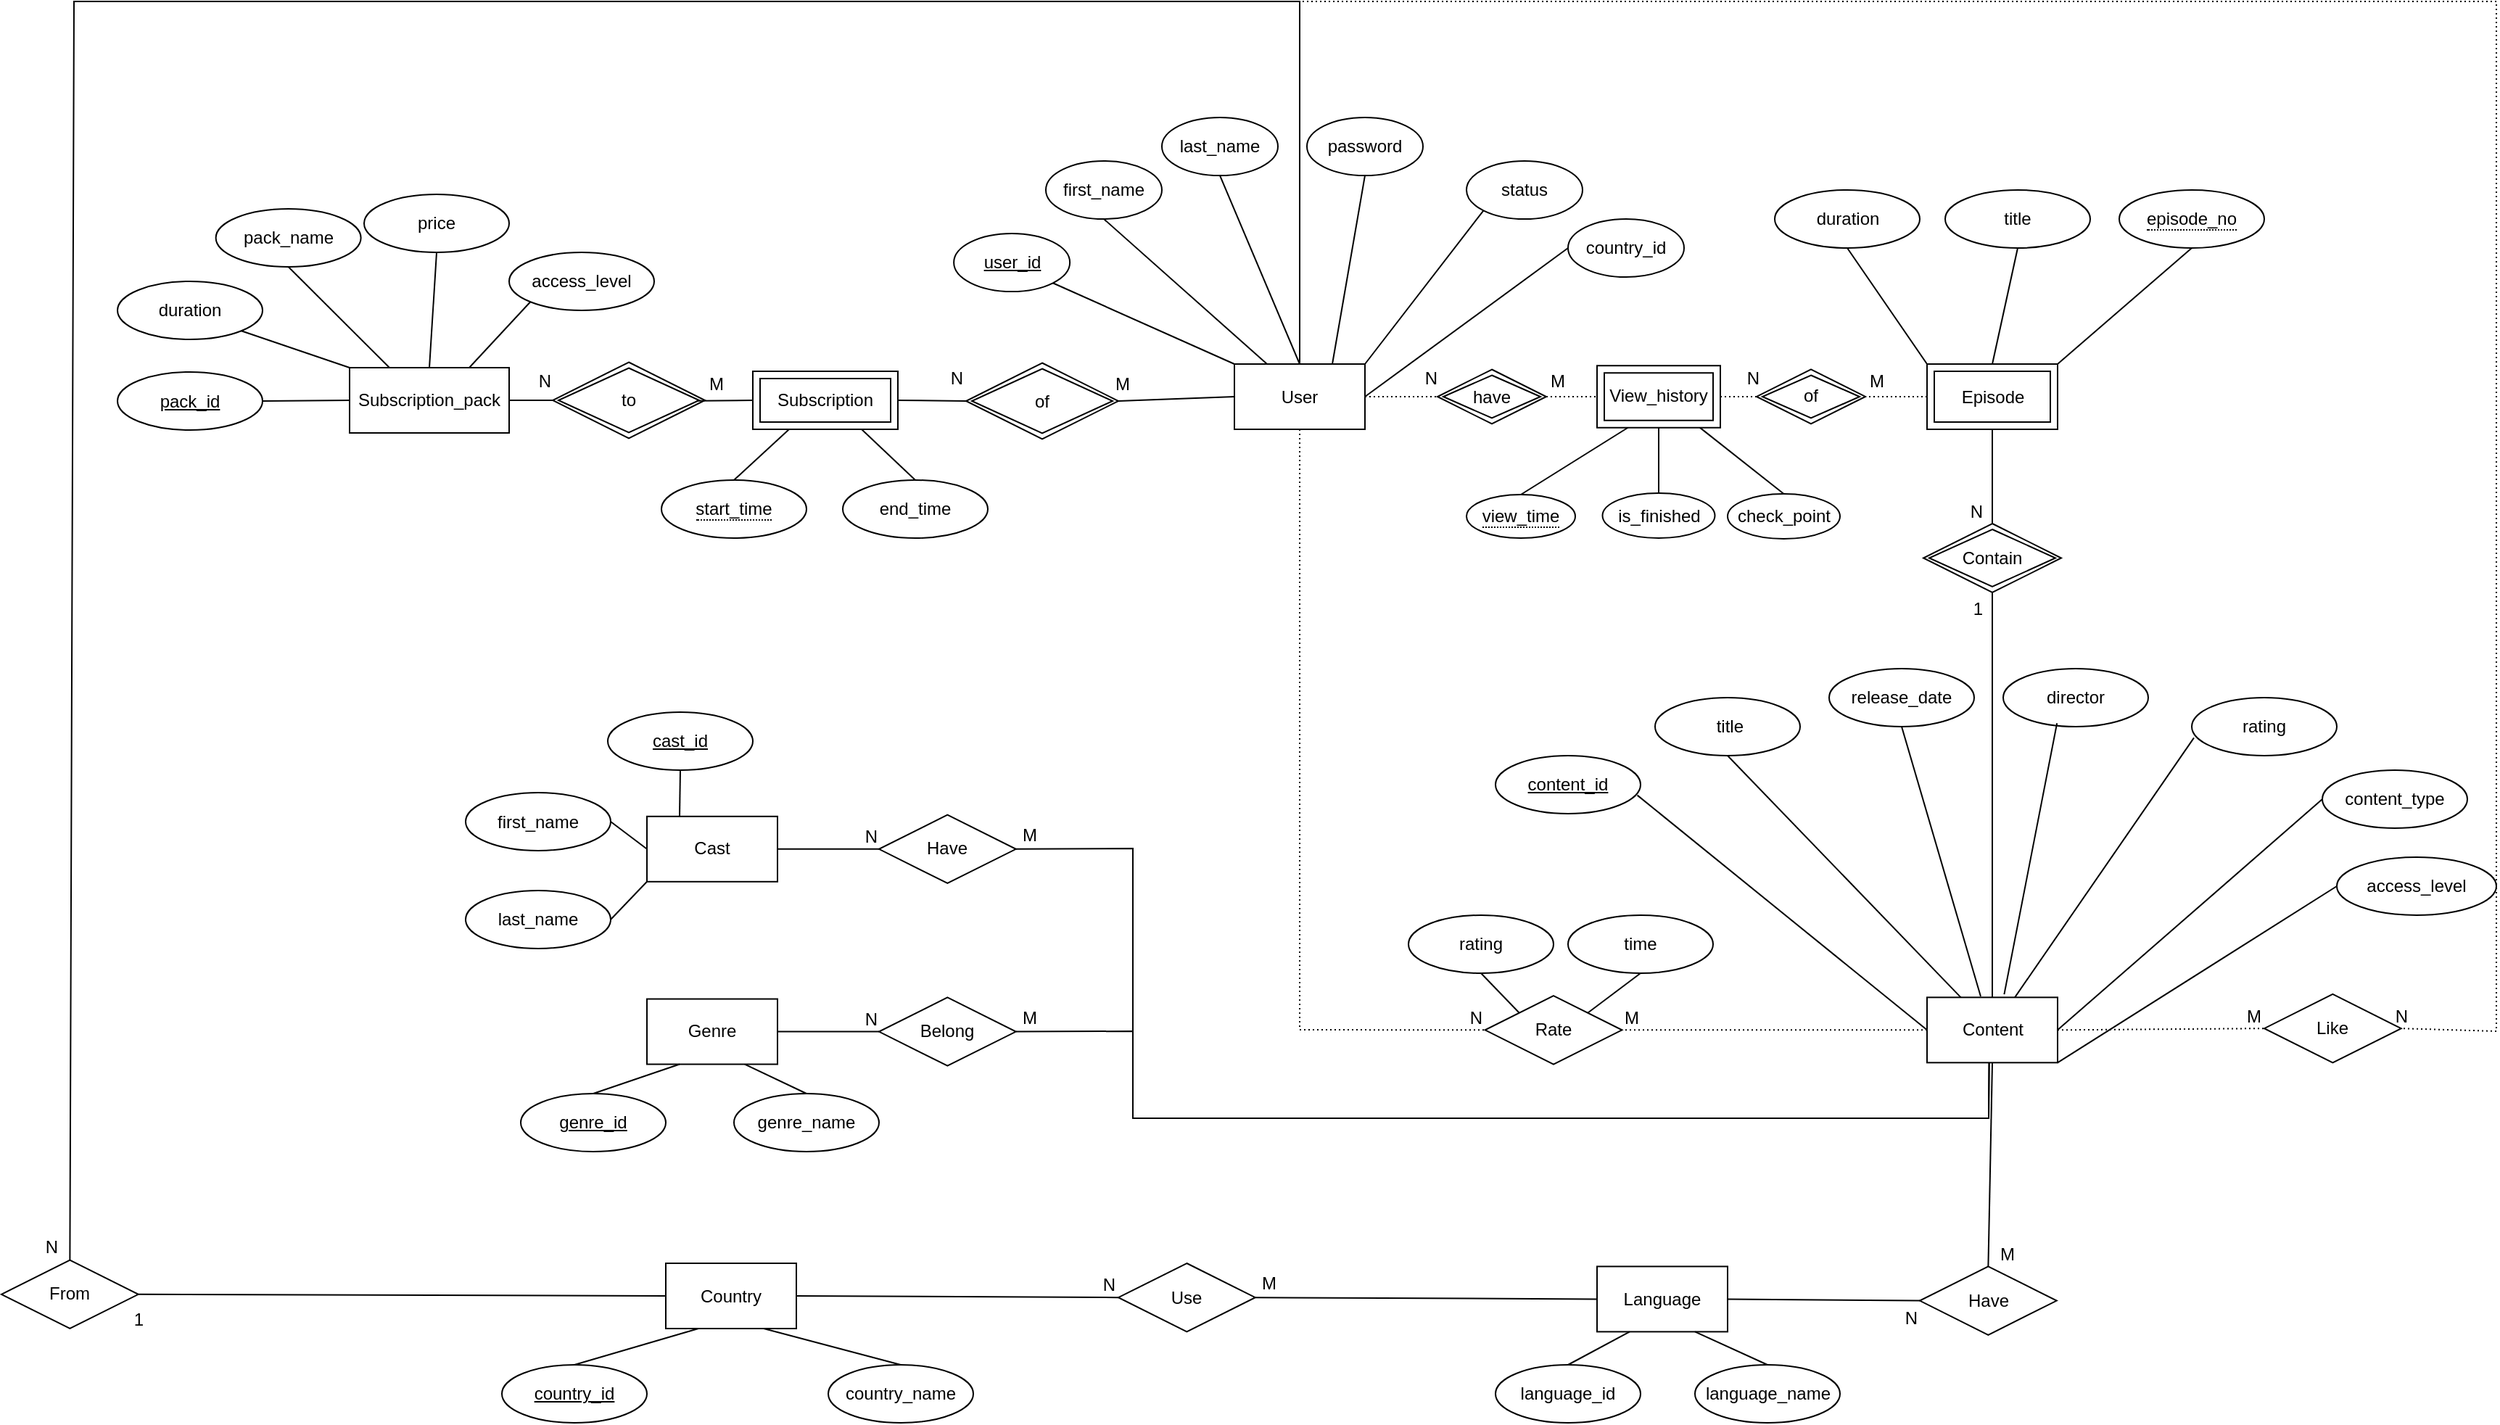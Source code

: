 <mxfile version="24.7.17">
  <diagram name="Page-1" id="EPz2f4kiad14xsqkMeL3">
    <mxGraphModel dx="2540" dy="1597" grid="1" gridSize="10" guides="1" tooltips="1" connect="1" arrows="1" fold="1" page="1" pageScale="1" pageWidth="850" pageHeight="1100" math="0" shadow="0">
      <root>
        <mxCell id="0" />
        <mxCell id="1" parent="0" />
        <mxCell id="K4huARrxbkbFi9bR-Ubz-5" value="user_id" style="ellipse;whiteSpace=wrap;html=1;align=center;fontStyle=4;" parent="1" vertex="1">
          <mxGeometry x="-273.43" y="-420" width="80" height="40" as="geometry" />
        </mxCell>
        <mxCell id="K4huARrxbkbFi9bR-Ubz-12" value="release_date" style="ellipse;whiteSpace=wrap;html=1;align=center;" parent="1" vertex="1">
          <mxGeometry x="330" y="-120.0" width="100" height="40" as="geometry" />
        </mxCell>
        <mxCell id="K4huARrxbkbFi9bR-Ubz-15" value="" style="endArrow=none;html=1;rounded=0;entryX=0.411;entryY=-0.015;entryDx=0;entryDy=0;entryPerimeter=0;exitX=0.5;exitY=1;exitDx=0;exitDy=0;" parent="1" source="K4huARrxbkbFi9bR-Ubz-12" target="Ij6L-njiwLuFNOTXGwSU-11" edge="1">
          <mxGeometry relative="1" as="geometry">
            <mxPoint x="500" y="25" as="sourcePoint" />
            <mxPoint x="655" y="45" as="targetPoint" />
          </mxGeometry>
        </mxCell>
        <mxCell id="Ij6L-njiwLuFNOTXGwSU-14" value="director" style="ellipse;whiteSpace=wrap;html=1;align=center;" parent="1" vertex="1">
          <mxGeometry x="450" y="-120.0" width="100" height="40" as="geometry" />
        </mxCell>
        <mxCell id="K4huARrxbkbFi9bR-Ubz-1" value="" style="endArrow=none;html=1;rounded=0;entryX=0.371;entryY=0.94;entryDx=0;entryDy=0;exitX=0.591;exitY=-0.047;exitDx=0;exitDy=0;entryPerimeter=0;exitPerimeter=0;" parent="1" source="Ij6L-njiwLuFNOTXGwSU-11" target="Ij6L-njiwLuFNOTXGwSU-14" edge="1">
          <mxGeometry width="50" height="50" relative="1" as="geometry">
            <mxPoint x="495" y="5" as="sourcePoint" />
            <mxPoint x="495" y="25" as="targetPoint" />
          </mxGeometry>
        </mxCell>
        <mxCell id="K4huARrxbkbFi9bR-Ubz-16" value="&amp;nbsp;title" style="ellipse;whiteSpace=wrap;html=1;align=center;" parent="1" vertex="1">
          <mxGeometry x="210" y="-100.0" width="100" height="40" as="geometry" />
        </mxCell>
        <mxCell id="K4huARrxbkbFi9bR-Ubz-17" value="" style="endArrow=none;html=1;rounded=0;exitX=0.5;exitY=1;exitDx=0;exitDy=0;" parent="1" source="K4huARrxbkbFi9bR-Ubz-16" target="Ij6L-njiwLuFNOTXGwSU-11" edge="1">
          <mxGeometry relative="1" as="geometry">
            <mxPoint x="510" y="-16.67" as="sourcePoint" />
            <mxPoint x="430" y="88.33" as="targetPoint" />
          </mxGeometry>
        </mxCell>
        <mxCell id="oxzfoEKu8Ia8MW3tp-tq-45" value="content_type" style="ellipse;whiteSpace=wrap;html=1;align=center;" parent="1" vertex="1">
          <mxGeometry x="670" y="-50" width="100" height="40" as="geometry" />
        </mxCell>
        <mxCell id="oxzfoEKu8Ia8MW3tp-tq-46" value="" style="endArrow=none;html=1;rounded=0;entryX=0;entryY=0.5;entryDx=0;entryDy=0;exitX=1;exitY=0.5;exitDx=0;exitDy=0;" parent="1" source="Ij6L-njiwLuFNOTXGwSU-11" target="oxzfoEKu8Ia8MW3tp-tq-45" edge="1">
          <mxGeometry width="50" height="50" relative="1" as="geometry">
            <mxPoint x="494" y="135" as="sourcePoint" />
            <mxPoint x="594" y="41.0" as="targetPoint" />
          </mxGeometry>
        </mxCell>
        <mxCell id="K4huARrxbkbFi9bR-Ubz-23" value="content_id" style="ellipse;whiteSpace=wrap;html=1;align=center;fontStyle=4;" parent="1" vertex="1">
          <mxGeometry x="100" y="-60" width="100" height="40" as="geometry" />
        </mxCell>
        <mxCell id="K4huARrxbkbFi9bR-Ubz-19" value="" style="endArrow=none;html=1;rounded=0;exitX=0.978;exitY=0.683;exitDx=0;exitDy=0;entryX=0;entryY=0.5;entryDx=0;entryDy=0;exitPerimeter=0;" parent="1" source="K4huARrxbkbFi9bR-Ubz-23" target="Ij6L-njiwLuFNOTXGwSU-11" edge="1">
          <mxGeometry relative="1" as="geometry">
            <mxPoint x="320" y="-16.67" as="sourcePoint" />
            <mxPoint x="430" y="63.33" as="targetPoint" />
          </mxGeometry>
        </mxCell>
        <mxCell id="Ij6L-njiwLuFNOTXGwSU-11" value="&lt;font style=&quot;font-size: 12px;&quot;&gt;Content&lt;/font&gt;" style="rounded=0;whiteSpace=wrap;html=1;" parent="1" vertex="1">
          <mxGeometry x="397.5" y="106.67" width="90" height="45" as="geometry" />
        </mxCell>
        <mxCell id="Ij6L-njiwLuFNOTXGwSU-12" value="rating" style="ellipse;whiteSpace=wrap;html=1;align=center;" parent="1" vertex="1">
          <mxGeometry x="580" y="-100" width="100" height="40" as="geometry" />
        </mxCell>
        <mxCell id="K4huARrxbkbFi9bR-Ubz-2" value="" style="endArrow=none;html=1;rounded=0;entryX=0.015;entryY=0.693;entryDx=0;entryDy=0;entryPerimeter=0;" parent="1" source="Ij6L-njiwLuFNOTXGwSU-11" target="Ij6L-njiwLuFNOTXGwSU-12" edge="1">
          <mxGeometry width="50" height="50" relative="1" as="geometry">
            <mxPoint x="555" y="78.33" as="sourcePoint" />
            <mxPoint x="605" y="28" as="targetPoint" />
          </mxGeometry>
        </mxCell>
        <mxCell id="lJO84BO5i5mqrD2RhvDS-2" value="duration" style="ellipse;whiteSpace=wrap;html=1;align=center;" parent="1" vertex="1">
          <mxGeometry x="292.5" y="-450" width="100" height="40" as="geometry" />
        </mxCell>
        <mxCell id="lJO84BO5i5mqrD2RhvDS-3" value="title" style="ellipse;whiteSpace=wrap;html=1;align=center;" parent="1" vertex="1">
          <mxGeometry x="410" y="-450" width="100" height="40" as="geometry" />
        </mxCell>
        <mxCell id="lJO84BO5i5mqrD2RhvDS-8" value="" style="endArrow=none;html=1;rounded=0;exitX=0.5;exitY=1;exitDx=0;exitDy=0;entryX=0;entryY=0;entryDx=0;entryDy=0;" parent="1" source="lJO84BO5i5mqrD2RhvDS-2" target="I2XkgZrvet7kEhhy3LFW-2" edge="1">
          <mxGeometry relative="1" as="geometry">
            <mxPoint x="510" y="-386" as="sourcePoint" />
            <mxPoint x="397.5" y="-330.5" as="targetPoint" />
          </mxGeometry>
        </mxCell>
        <mxCell id="lJO84BO5i5mqrD2RhvDS-10" value="" style="endArrow=none;html=1;rounded=0;exitX=0.5;exitY=1;exitDx=0;exitDy=0;entryX=0.5;entryY=0;entryDx=0;entryDy=0;" parent="1" source="lJO84BO5i5mqrD2RhvDS-3" target="I2XkgZrvet7kEhhy3LFW-2" edge="1">
          <mxGeometry relative="1" as="geometry">
            <mxPoint x="535" y="-396" as="sourcePoint" />
            <mxPoint x="443" y="-330" as="targetPoint" />
          </mxGeometry>
        </mxCell>
        <mxCell id="lJO84BO5i5mqrD2RhvDS-11" value="" style="endArrow=none;html=1;rounded=0;exitX=0.5;exitY=1;exitDx=0;exitDy=0;entryX=1;entryY=0;entryDx=0;entryDy=0;" parent="1" source="I2XkgZrvet7kEhhy3LFW-3" target="I2XkgZrvet7kEhhy3LFW-2" edge="1">
          <mxGeometry relative="1" as="geometry">
            <mxPoint x="530" y="-430" as="sourcePoint" />
            <mxPoint x="487.5" y="-330.5" as="targetPoint" />
          </mxGeometry>
        </mxCell>
        <mxCell id="WxysYOoFXTLVeBmILz7U-1" value="&lt;font style=&quot;font-size: 12px;&quot;&gt;User&lt;/font&gt;" style="rounded=0;whiteSpace=wrap;html=1;" parent="1" vertex="1">
          <mxGeometry x="-80" y="-330" width="90" height="45" as="geometry" />
        </mxCell>
        <mxCell id="Ij6L-njiwLuFNOTXGwSU-1" value="status" style="ellipse;whiteSpace=wrap;html=1;" parent="1" vertex="1">
          <mxGeometry x="80" y="-470" width="80" height="40" as="geometry" />
        </mxCell>
        <mxCell id="Ij6L-njiwLuFNOTXGwSU-2" value="password" style="ellipse;whiteSpace=wrap;html=1;" parent="1" vertex="1">
          <mxGeometry x="-30" y="-500" width="80" height="40" as="geometry" />
        </mxCell>
        <mxCell id="Ij6L-njiwLuFNOTXGwSU-15" value="" style="endArrow=none;html=1;rounded=0;entryX=0.5;entryY=1;entryDx=0;entryDy=0;exitX=0.75;exitY=0;exitDx=0;exitDy=0;" parent="1" source="WxysYOoFXTLVeBmILz7U-1" target="Ij6L-njiwLuFNOTXGwSU-2" edge="1">
          <mxGeometry relative="1" as="geometry">
            <mxPoint y="-357.48" as="sourcePoint" />
            <mxPoint x="160" y="-357.48" as="targetPoint" />
          </mxGeometry>
        </mxCell>
        <mxCell id="Ij6L-njiwLuFNOTXGwSU-17" value="" style="endArrow=none;html=1;rounded=0;entryX=1;entryY=0;entryDx=0;entryDy=0;exitX=0;exitY=1;exitDx=0;exitDy=0;" parent="1" source="Ij6L-njiwLuFNOTXGwSU-1" target="WxysYOoFXTLVeBmILz7U-1" edge="1">
          <mxGeometry relative="1" as="geometry">
            <mxPoint x="-30" y="-417.48" as="sourcePoint" />
            <mxPoint x="24" y="-394.48" as="targetPoint" />
          </mxGeometry>
        </mxCell>
        <mxCell id="K4huARrxbkbFi9bR-Ubz-11" value="" style="endArrow=none;html=1;rounded=0;exitX=1;exitY=1;exitDx=0;exitDy=0;entryX=0;entryY=0;entryDx=0;entryDy=0;" parent="1" source="K4huARrxbkbFi9bR-Ubz-5" target="WxysYOoFXTLVeBmILz7U-1" edge="1">
          <mxGeometry relative="1" as="geometry">
            <mxPoint x="-140" y="-267.48" as="sourcePoint" />
            <mxPoint x="-30" y="-326" as="targetPoint" />
          </mxGeometry>
        </mxCell>
        <mxCell id="oxzfoEKu8Ia8MW3tp-tq-40" value="first_name" style="ellipse;whiteSpace=wrap;html=1;align=center;" parent="1" vertex="1">
          <mxGeometry x="-210" y="-470" width="80" height="40" as="geometry" />
        </mxCell>
        <mxCell id="oxzfoEKu8Ia8MW3tp-tq-41" value="" style="endArrow=none;html=1;rounded=0;exitX=0.5;exitY=1;exitDx=0;exitDy=0;entryX=0.25;entryY=0;entryDx=0;entryDy=0;" parent="1" source="oxzfoEKu8Ia8MW3tp-tq-40" target="WxysYOoFXTLVeBmILz7U-1" edge="1">
          <mxGeometry relative="1" as="geometry">
            <mxPoint x="-100" y="-345" as="sourcePoint" />
            <mxPoint x="-20" y="-316" as="targetPoint" />
          </mxGeometry>
        </mxCell>
        <mxCell id="oxzfoEKu8Ia8MW3tp-tq-42" value="last_name" style="ellipse;whiteSpace=wrap;html=1;align=center;" parent="1" vertex="1">
          <mxGeometry x="-130" y="-500" width="80" height="40" as="geometry" />
        </mxCell>
        <mxCell id="oxzfoEKu8Ia8MW3tp-tq-43" value="" style="endArrow=none;html=1;rounded=0;exitX=0.5;exitY=1;exitDx=0;exitDy=0;entryX=0.5;entryY=0;entryDx=0;entryDy=0;" parent="1" source="oxzfoEKu8Ia8MW3tp-tq-42" target="WxysYOoFXTLVeBmILz7U-1" edge="1">
          <mxGeometry relative="1" as="geometry">
            <mxPoint x="-30" y="-435" as="sourcePoint" />
            <mxPoint x="-10" y="-355" as="targetPoint" />
          </mxGeometry>
        </mxCell>
        <mxCell id="lJO84BO5i5mqrD2RhvDS-15" value="" style="endArrow=none;html=1;rounded=0;exitX=0.5;exitY=1;exitDx=0;exitDy=0;entryX=0.5;entryY=0;entryDx=0;entryDy=0;" parent="1" source="I2XkgZrvet7kEhhy3LFW-2" target="I2XkgZrvet7kEhhy3LFW-1" edge="1">
          <mxGeometry relative="1" as="geometry">
            <mxPoint x="442.5" y="-285.5" as="sourcePoint" />
            <mxPoint x="442.5" y="-230" as="targetPoint" />
          </mxGeometry>
        </mxCell>
        <mxCell id="lJO84BO5i5mqrD2RhvDS-16" value="N" style="resizable=0;html=1;whiteSpace=wrap;align=right;verticalAlign=bottom;" parent="lJO84BO5i5mqrD2RhvDS-15" connectable="0" vertex="1">
          <mxGeometry x="1" relative="1" as="geometry">
            <mxPoint x="-5" as="offset" />
          </mxGeometry>
        </mxCell>
        <mxCell id="lJO84BO5i5mqrD2RhvDS-19" value="" style="endArrow=none;html=1;rounded=0;entryX=0.5;entryY=1;entryDx=0;entryDy=0;exitX=0.5;exitY=0;exitDx=0;exitDy=0;" parent="1" source="Ij6L-njiwLuFNOTXGwSU-11" target="I2XkgZrvet7kEhhy3LFW-1" edge="1">
          <mxGeometry relative="1" as="geometry">
            <mxPoint x="440" y="60" as="sourcePoint" />
            <mxPoint x="442.5" y="-180" as="targetPoint" />
          </mxGeometry>
        </mxCell>
        <mxCell id="lJO84BO5i5mqrD2RhvDS-20" value="1" style="resizable=0;html=1;whiteSpace=wrap;align=right;verticalAlign=bottom;" parent="lJO84BO5i5mqrD2RhvDS-19" connectable="0" vertex="1">
          <mxGeometry x="1" relative="1" as="geometry">
            <mxPoint x="-5" y="20" as="offset" />
          </mxGeometry>
        </mxCell>
        <mxCell id="lJO84BO5i5mqrD2RhvDS-23" value="" style="endArrow=none;html=1;rounded=0;dashed=1;dashPattern=1 2;exitX=1;exitY=0.5;exitDx=0;exitDy=0;entryX=0;entryY=0.5;entryDx=0;entryDy=0;" parent="1" source="WxysYOoFXTLVeBmILz7U-1" target="Hgc7uWCnB3P1ZwWF3dqU-3" edge="1">
          <mxGeometry relative="1" as="geometry">
            <mxPoint x="-120" y="-189.5" as="sourcePoint" />
            <mxPoint x="40" y="-190" as="targetPoint" />
          </mxGeometry>
        </mxCell>
        <mxCell id="oxzfoEKu8Ia8MW3tp-tq-19" value="is_finished" style="ellipse;whiteSpace=wrap;html=1;align=center;" parent="1" vertex="1">
          <mxGeometry x="173.75" y="-241" width="77.5" height="31" as="geometry" />
        </mxCell>
        <mxCell id="lJO84BO5i5mqrD2RhvDS-27" value="check_point" style="ellipse;whiteSpace=wrap;html=1;align=center;" parent="1" vertex="1">
          <mxGeometry x="260" y="-240.5" width="77.5" height="31" as="geometry" />
        </mxCell>
        <mxCell id="lJO84BO5i5mqrD2RhvDS-28" value="" style="endArrow=none;html=1;rounded=0;entryX=0.25;entryY=1;entryDx=0;entryDy=0;exitX=0.5;exitY=0;exitDx=0;exitDy=0;" parent="1" source="Hgc7uWCnB3P1ZwWF3dqU-2" target="Hgc7uWCnB3P1ZwWF3dqU-1" edge="1">
          <mxGeometry relative="1" as="geometry">
            <mxPoint x="160" y="-250" as="sourcePoint" />
            <mxPoint x="190" y="-250" as="targetPoint" />
          </mxGeometry>
        </mxCell>
        <mxCell id="lJO84BO5i5mqrD2RhvDS-29" value="" style="endArrow=none;html=1;rounded=0;entryX=0.5;entryY=1;entryDx=0;entryDy=0;exitX=0.5;exitY=0;exitDx=0;exitDy=0;" parent="1" source="oxzfoEKu8Ia8MW3tp-tq-19" target="Hgc7uWCnB3P1ZwWF3dqU-1" edge="1">
          <mxGeometry relative="1" as="geometry">
            <mxPoint x="178" y="-255" as="sourcePoint" />
            <mxPoint x="220" y="-283" as="targetPoint" />
          </mxGeometry>
        </mxCell>
        <mxCell id="lJO84BO5i5mqrD2RhvDS-30" value="" style="endArrow=none;html=1;rounded=0;exitX=0.5;exitY=0;exitDx=0;exitDy=0;entryX=0.834;entryY=0.999;entryDx=0;entryDy=0;entryPerimeter=0;" parent="1" source="lJO84BO5i5mqrD2RhvDS-27" target="Hgc7uWCnB3P1ZwWF3dqU-1" edge="1">
          <mxGeometry relative="1" as="geometry">
            <mxPoint x="229" y="-228" as="sourcePoint" />
            <mxPoint x="270" y="-250" as="targetPoint" />
          </mxGeometry>
        </mxCell>
        <mxCell id="K4huARrxbkbFi9bR-Ubz-25" value="&lt;font style=&quot;font-size: 12px;&quot;&gt;Cast&lt;/font&gt;" style="rounded=0;whiteSpace=wrap;html=1;" parent="1" vertex="1">
          <mxGeometry x="-485" y="-18.1" width="90" height="45" as="geometry" />
        </mxCell>
        <mxCell id="oxzfoEKu8Ia8MW3tp-tq-56" value="first_name" style="ellipse;whiteSpace=wrap;html=1;align=center;" parent="1" vertex="1">
          <mxGeometry x="-610" y="-34.5" width="100" height="40" as="geometry" />
        </mxCell>
        <mxCell id="oxzfoEKu8Ia8MW3tp-tq-74" value="last_name" style="ellipse;whiteSpace=wrap;html=1;align=center;" parent="1" vertex="1">
          <mxGeometry x="-610" y="33" width="100" height="40" as="geometry" />
        </mxCell>
        <mxCell id="K4huARrxbkbFi9bR-Ubz-22" value="&lt;font style=&quot;font-size: 12px;&quot;&gt;Genre&lt;/font&gt;" style="rounded=0;whiteSpace=wrap;html=1;" parent="1" vertex="1">
          <mxGeometry x="-485" y="107.77" width="90" height="45" as="geometry" />
        </mxCell>
        <mxCell id="oxzfoEKu8Ia8MW3tp-tq-54" value="genre_name" style="ellipse;whiteSpace=wrap;html=1;align=center;" parent="1" vertex="1">
          <mxGeometry x="-425" y="173" width="100" height="40" as="geometry" />
        </mxCell>
        <mxCell id="K4huARrxbkbFi9bR-Ubz-24" value="&lt;font style=&quot;font-size: 12px;&quot;&gt;Subscription_pack&lt;/font&gt;" style="rounded=0;whiteSpace=wrap;html=1;movable=1;resizable=1;rotatable=1;deletable=1;editable=1;locked=0;connectable=1;" parent="1" vertex="1">
          <mxGeometry x="-690" y="-327.5" width="110" height="45" as="geometry" />
        </mxCell>
        <mxCell id="oxzfoEKu8Ia8MW3tp-tq-1" value="pack_id" style="ellipse;whiteSpace=wrap;html=1;align=center;fontStyle=4;movable=1;resizable=1;rotatable=1;deletable=1;editable=1;locked=0;connectable=1;" parent="1" vertex="1">
          <mxGeometry x="-850" y="-324.5" width="100" height="40" as="geometry" />
        </mxCell>
        <mxCell id="oxzfoEKu8Ia8MW3tp-tq-3" value="pack_name" style="ellipse;whiteSpace=wrap;html=1;align=center;movable=1;resizable=1;rotatable=1;deletable=1;editable=1;locked=0;connectable=1;" parent="1" vertex="1">
          <mxGeometry x="-782.19" y="-437.0" width="100" height="40" as="geometry" />
        </mxCell>
        <mxCell id="oxzfoEKu8Ia8MW3tp-tq-6" value="duration" style="ellipse;whiteSpace=wrap;html=1;align=center;movable=1;resizable=1;rotatable=1;deletable=1;editable=1;locked=0;connectable=1;" parent="1" vertex="1">
          <mxGeometry x="-850" y="-387" width="100" height="40" as="geometry" />
        </mxCell>
        <mxCell id="oxzfoEKu8Ia8MW3tp-tq-7" value="price" style="ellipse;whiteSpace=wrap;html=1;align=center;movable=1;resizable=1;rotatable=1;deletable=1;editable=1;locked=0;connectable=1;" parent="1" vertex="1">
          <mxGeometry x="-680" y="-447" width="100" height="40" as="geometry" />
        </mxCell>
        <mxCell id="lJO84BO5i5mqrD2RhvDS-33" value="" style="endArrow=none;html=1;rounded=0;exitX=1;exitY=0.5;exitDx=0;exitDy=0;entryX=0;entryY=0.5;entryDx=0;entryDy=0;" parent="1" source="oxzfoEKu8Ia8MW3tp-tq-1" target="K4huARrxbkbFi9bR-Ubz-24" edge="1">
          <mxGeometry relative="1" as="geometry">
            <mxPoint x="-402" y="-413" as="sourcePoint" />
            <mxPoint x="-290" y="-317" as="targetPoint" />
          </mxGeometry>
        </mxCell>
        <mxCell id="lJO84BO5i5mqrD2RhvDS-34" value="" style="endArrow=none;html=1;rounded=0;exitX=1;exitY=1;exitDx=0;exitDy=0;entryX=0;entryY=0;entryDx=0;entryDy=0;" parent="1" source="oxzfoEKu8Ia8MW3tp-tq-6" target="K4huARrxbkbFi9bR-Ubz-24" edge="1">
          <mxGeometry relative="1" as="geometry">
            <mxPoint x="-740" y="-257" as="sourcePoint" />
            <mxPoint x="-680" y="-272" as="targetPoint" />
          </mxGeometry>
        </mxCell>
        <mxCell id="lJO84BO5i5mqrD2RhvDS-35" value="" style="endArrow=none;html=1;rounded=0;exitX=0.5;exitY=1;exitDx=0;exitDy=0;entryX=0.25;entryY=0;entryDx=0;entryDy=0;" parent="1" source="oxzfoEKu8Ia8MW3tp-tq-3" target="K4huARrxbkbFi9bR-Ubz-24" edge="1">
          <mxGeometry relative="1" as="geometry">
            <mxPoint x="-735" y="-313" as="sourcePoint" />
            <mxPoint x="-680" y="-295" as="targetPoint" />
          </mxGeometry>
        </mxCell>
        <mxCell id="lJO84BO5i5mqrD2RhvDS-37" value="" style="endArrow=none;html=1;rounded=0;entryX=0.5;entryY=0;entryDx=0;entryDy=0;exitX=0.5;exitY=1;exitDx=0;exitDy=0;" parent="1" source="oxzfoEKu8Ia8MW3tp-tq-7" target="K4huARrxbkbFi9bR-Ubz-24" edge="1">
          <mxGeometry relative="1" as="geometry">
            <mxPoint x="-620" y="-397" as="sourcePoint" />
            <mxPoint x="-659" y="-317" as="targetPoint" />
          </mxGeometry>
        </mxCell>
        <mxCell id="lJO84BO5i5mqrD2RhvDS-61" value="Belong" style="shape=rhombus;perimeter=rhombusPerimeter;whiteSpace=wrap;html=1;align=center;" parent="1" vertex="1">
          <mxGeometry x="-325" y="106.67" width="94.38" height="47.2" as="geometry" />
        </mxCell>
        <mxCell id="lJO84BO5i5mqrD2RhvDS-62" value="" style="endArrow=none;html=1;rounded=0;entryX=0;entryY=0.5;entryDx=0;entryDy=0;exitX=1;exitY=0.5;exitDx=0;exitDy=0;" parent="1" source="K4huARrxbkbFi9bR-Ubz-22" target="lJO84BO5i5mqrD2RhvDS-61" edge="1">
          <mxGeometry relative="1" as="geometry">
            <mxPoint x="-225" y="83" as="sourcePoint" />
            <mxPoint x="-65" y="83" as="targetPoint" />
          </mxGeometry>
        </mxCell>
        <mxCell id="lJO84BO5i5mqrD2RhvDS-63" value="N" style="resizable=0;html=1;whiteSpace=wrap;align=right;verticalAlign=bottom;" parent="lJO84BO5i5mqrD2RhvDS-62" connectable="0" vertex="1">
          <mxGeometry x="1" relative="1" as="geometry" />
        </mxCell>
        <mxCell id="lJO84BO5i5mqrD2RhvDS-64" value="" style="endArrow=none;html=1;rounded=0;entryX=1;entryY=0.5;entryDx=0;entryDy=0;exitX=0.476;exitY=1.005;exitDx=0;exitDy=0;exitPerimeter=0;" parent="1" source="Ij6L-njiwLuFNOTXGwSU-11" target="lJO84BO5i5mqrD2RhvDS-61" edge="1">
          <mxGeometry relative="1" as="geometry">
            <mxPoint x="-10" y="140.5" as="sourcePoint" />
            <mxPoint x="180" y="139.5" as="targetPoint" />
            <Array as="points">
              <mxPoint x="440" y="190" />
              <mxPoint x="-150" y="190" />
              <mxPoint x="-150" y="130" />
            </Array>
          </mxGeometry>
        </mxCell>
        <mxCell id="lJO84BO5i5mqrD2RhvDS-65" value="M" style="resizable=0;html=1;whiteSpace=wrap;align=right;verticalAlign=bottom;" parent="lJO84BO5i5mqrD2RhvDS-64" connectable="0" vertex="1">
          <mxGeometry x="1" relative="1" as="geometry">
            <mxPoint x="16" y="-1" as="offset" />
          </mxGeometry>
        </mxCell>
        <mxCell id="lJO84BO5i5mqrD2RhvDS-67" value="Have" style="shape=rhombus;perimeter=rhombusPerimeter;whiteSpace=wrap;html=1;align=center;" parent="1" vertex="1">
          <mxGeometry x="-325" y="-19.2" width="94.38" height="47.2" as="geometry" />
        </mxCell>
        <mxCell id="lJO84BO5i5mqrD2RhvDS-68" value="" style="endArrow=none;html=1;rounded=0;entryX=0;entryY=0.5;entryDx=0;entryDy=0;exitX=1;exitY=0.5;exitDx=0;exitDy=0;" parent="1" source="K4huARrxbkbFi9bR-Ubz-25" target="lJO84BO5i5mqrD2RhvDS-67" edge="1">
          <mxGeometry relative="1" as="geometry">
            <mxPoint x="-395" y="4" as="sourcePoint" />
            <mxPoint x="-325" y="2.58" as="targetPoint" />
          </mxGeometry>
        </mxCell>
        <mxCell id="lJO84BO5i5mqrD2RhvDS-69" value="N" style="resizable=0;html=1;whiteSpace=wrap;align=right;verticalAlign=bottom;" parent="lJO84BO5i5mqrD2RhvDS-68" connectable="0" vertex="1">
          <mxGeometry x="1" relative="1" as="geometry" />
        </mxCell>
        <mxCell id="OyNArduY57oCEAI1dUmm-2" value="N" style="resizable=0;html=1;whiteSpace=wrap;align=right;verticalAlign=bottom;" connectable="0" vertex="1" parent="lJO84BO5i5mqrD2RhvDS-68">
          <mxGeometry x="1" relative="1" as="geometry">
            <mxPoint x="-225" y="-314" as="offset" />
          </mxGeometry>
        </mxCell>
        <mxCell id="lJO84BO5i5mqrD2RhvDS-70" value="" style="endArrow=none;html=1;rounded=0;entryX=1;entryY=0.5;entryDx=0;entryDy=0;exitX=0.475;exitY=1.001;exitDx=0;exitDy=0;exitPerimeter=0;" parent="1" source="Ij6L-njiwLuFNOTXGwSU-11" target="lJO84BO5i5mqrD2RhvDS-67" edge="1">
          <mxGeometry relative="1" as="geometry">
            <mxPoint x="430" y="160" as="sourcePoint" />
            <mxPoint x="10" y="-40" as="targetPoint" />
            <Array as="points">
              <mxPoint x="440" y="190" />
              <mxPoint x="-150" y="190" />
              <mxPoint x="-150" y="129" />
              <mxPoint x="-150" y="4" />
            </Array>
          </mxGeometry>
        </mxCell>
        <mxCell id="lJO84BO5i5mqrD2RhvDS-71" value="M" style="resizable=0;html=1;whiteSpace=wrap;align=right;verticalAlign=bottom;" parent="lJO84BO5i5mqrD2RhvDS-70" connectable="0" vertex="1">
          <mxGeometry x="1" relative="1" as="geometry">
            <mxPoint x="16" y="-1" as="offset" />
          </mxGeometry>
        </mxCell>
        <mxCell id="lJO84BO5i5mqrD2RhvDS-73" value="" style="endArrow=none;html=1;rounded=0;entryX=0.25;entryY=1;entryDx=0;entryDy=0;exitX=0.5;exitY=0;exitDx=0;exitDy=0;" parent="1" source="vL0u5y7I16UhMDQ-Poc--3" target="K4huARrxbkbFi9bR-Ubz-22" edge="1">
          <mxGeometry relative="1" as="geometry">
            <mxPoint x="-515" y="173" as="sourcePoint" />
            <mxPoint x="-245" y="110" as="targetPoint" />
          </mxGeometry>
        </mxCell>
        <mxCell id="lJO84BO5i5mqrD2RhvDS-74" value="" style="endArrow=none;html=1;rounded=0;entryX=0.75;entryY=1;entryDx=0;entryDy=0;exitX=0.5;exitY=0;exitDx=0;exitDy=0;" parent="1" source="oxzfoEKu8Ia8MW3tp-tq-54" target="K4huARrxbkbFi9bR-Ubz-22" edge="1">
          <mxGeometry relative="1" as="geometry">
            <mxPoint x="-505" y="183" as="sourcePoint" />
            <mxPoint x="-452" y="163" as="targetPoint" />
          </mxGeometry>
        </mxCell>
        <mxCell id="lJO84BO5i5mqrD2RhvDS-75" value="" style="endArrow=none;html=1;rounded=0;entryX=0;entryY=1;entryDx=0;entryDy=0;exitX=1;exitY=0.5;exitDx=0;exitDy=0;" parent="1" source="oxzfoEKu8Ia8MW3tp-tq-74" target="K4huARrxbkbFi9bR-Ubz-25" edge="1">
          <mxGeometry relative="1" as="geometry">
            <mxPoint x="-498" y="80" as="sourcePoint" />
            <mxPoint x="-445" y="60" as="targetPoint" />
          </mxGeometry>
        </mxCell>
        <mxCell id="lJO84BO5i5mqrD2RhvDS-76" value="" style="endArrow=none;html=1;rounded=0;entryX=0;entryY=0.5;entryDx=0;entryDy=0;exitX=1;exitY=0.5;exitDx=0;exitDy=0;" parent="1" source="oxzfoEKu8Ia8MW3tp-tq-56" target="K4huARrxbkbFi9bR-Ubz-25" edge="1">
          <mxGeometry relative="1" as="geometry">
            <mxPoint x="-500" y="63" as="sourcePoint" />
            <mxPoint x="-475" y="37" as="targetPoint" />
          </mxGeometry>
        </mxCell>
        <mxCell id="lJO84BO5i5mqrD2RhvDS-80" value="" style="endArrow=none;html=1;rounded=0;entryX=0.25;entryY=0;entryDx=0;entryDy=0;exitX=0.5;exitY=1;exitDx=0;exitDy=0;exitPerimeter=0;" parent="1" source="vL0u5y7I16UhMDQ-Poc--1" target="K4huARrxbkbFi9bR-Ubz-25" edge="1">
          <mxGeometry relative="1" as="geometry">
            <mxPoint x="-463" y="-50" as="sourcePoint" />
            <mxPoint x="-465" y="24" as="targetPoint" />
          </mxGeometry>
        </mxCell>
        <mxCell id="lJO84BO5i5mqrD2RhvDS-92" value="Rate" style="shape=rhombus;perimeter=rhombusPerimeter;whiteSpace=wrap;html=1;align=center;" parent="1" vertex="1">
          <mxGeometry x="92.81" y="105.57" width="94.38" height="47.2" as="geometry" />
        </mxCell>
        <mxCell id="lJO84BO5i5mqrD2RhvDS-93" value="" style="endArrow=none;html=1;rounded=0;dashed=1;dashPattern=1 2;exitX=0.5;exitY=1;exitDx=0;exitDy=0;entryX=0;entryY=0.5;entryDx=0;entryDy=0;" parent="1" source="WxysYOoFXTLVeBmILz7U-1" target="lJO84BO5i5mqrD2RhvDS-92" edge="1">
          <mxGeometry relative="1" as="geometry">
            <mxPoint x="90" y="-80" as="sourcePoint" />
            <mxPoint x="90" y="120" as="targetPoint" />
            <Array as="points">
              <mxPoint x="-35" y="129" />
            </Array>
          </mxGeometry>
        </mxCell>
        <mxCell id="lJO84BO5i5mqrD2RhvDS-94" value="N" style="resizable=0;html=1;whiteSpace=wrap;align=right;verticalAlign=bottom;" parent="lJO84BO5i5mqrD2RhvDS-93" connectable="0" vertex="1">
          <mxGeometry x="1" relative="1" as="geometry" />
        </mxCell>
        <mxCell id="lJO84BO5i5mqrD2RhvDS-95" value="" style="endArrow=none;html=1;rounded=0;dashed=1;dashPattern=1 2;entryX=1;entryY=0.5;entryDx=0;entryDy=0;exitX=0;exitY=0.5;exitDx=0;exitDy=0;" parent="1" source="Ij6L-njiwLuFNOTXGwSU-11" target="lJO84BO5i5mqrD2RhvDS-92" edge="1">
          <mxGeometry relative="1" as="geometry">
            <mxPoint x="240" as="sourcePoint" />
            <mxPoint x="400" as="targetPoint" />
          </mxGeometry>
        </mxCell>
        <mxCell id="lJO84BO5i5mqrD2RhvDS-96" value="M" style="resizable=0;html=1;whiteSpace=wrap;align=right;verticalAlign=bottom;" parent="lJO84BO5i5mqrD2RhvDS-95" connectable="0" vertex="1">
          <mxGeometry x="1" relative="1" as="geometry">
            <mxPoint x="13" as="offset" />
          </mxGeometry>
        </mxCell>
        <mxCell id="lJO84BO5i5mqrD2RhvDS-97" value="rating" style="ellipse;whiteSpace=wrap;html=1;align=center;" parent="1" vertex="1">
          <mxGeometry x="40" y="50.0" width="100" height="40" as="geometry" />
        </mxCell>
        <mxCell id="lJO84BO5i5mqrD2RhvDS-98" value="time" style="ellipse;whiteSpace=wrap;html=1;align=center;" parent="1" vertex="1">
          <mxGeometry x="150" y="50.0" width="100" height="40" as="geometry" />
        </mxCell>
        <mxCell id="lJO84BO5i5mqrD2RhvDS-99" value="" style="endArrow=none;html=1;rounded=0;exitX=0.5;exitY=1;exitDx=0;exitDy=0;entryX=0;entryY=0;entryDx=0;entryDy=0;" parent="1" source="lJO84BO5i5mqrD2RhvDS-97" target="lJO84BO5i5mqrD2RhvDS-92" edge="1">
          <mxGeometry relative="1" as="geometry">
            <mxPoint x="208" y="-23" as="sourcePoint" />
            <mxPoint x="408" y="139" as="targetPoint" />
          </mxGeometry>
        </mxCell>
        <mxCell id="lJO84BO5i5mqrD2RhvDS-100" value="" style="endArrow=none;html=1;rounded=0;exitX=0.5;exitY=1;exitDx=0;exitDy=0;entryX=1;entryY=0;entryDx=0;entryDy=0;" parent="1" source="lJO84BO5i5mqrD2RhvDS-98" target="lJO84BO5i5mqrD2RhvDS-92" edge="1">
          <mxGeometry relative="1" as="geometry">
            <mxPoint x="100" y="100" as="sourcePoint" />
            <mxPoint x="126" y="127" as="targetPoint" />
          </mxGeometry>
        </mxCell>
        <mxCell id="gXPcahTwOjjXj4_LGMH8-1" value="country_id" style="ellipse;whiteSpace=wrap;html=1;align=center;" parent="1" vertex="1">
          <mxGeometry x="150" y="-430" width="80" height="40" as="geometry" />
        </mxCell>
        <mxCell id="gXPcahTwOjjXj4_LGMH8-2" value="" style="endArrow=none;html=1;rounded=0;entryX=1;entryY=0.5;entryDx=0;entryDy=0;exitX=0;exitY=0.5;exitDx=0;exitDy=0;" parent="1" source="gXPcahTwOjjXj4_LGMH8-1" target="WxysYOoFXTLVeBmILz7U-1" edge="1">
          <mxGeometry relative="1" as="geometry">
            <mxPoint x="150" y="-400" as="sourcePoint" />
            <mxPoint x="20" y="-320" as="targetPoint" />
          </mxGeometry>
        </mxCell>
        <mxCell id="gXPcahTwOjjXj4_LGMH8-3" value="&lt;font style=&quot;font-size: 12px;&quot;&gt;Country&lt;/font&gt;" style="rounded=0;whiteSpace=wrap;html=1;" parent="1" vertex="1">
          <mxGeometry x="-472" y="290" width="90" height="45" as="geometry" />
        </mxCell>
        <mxCell id="gXPcahTwOjjXj4_LGMH8-4" value="&lt;font style=&quot;font-size: 12px;&quot;&gt;Language&lt;/font&gt;" style="rounded=0;whiteSpace=wrap;html=1;" parent="1" vertex="1">
          <mxGeometry x="170" y="292.2" width="90" height="45" as="geometry" />
        </mxCell>
        <mxCell id="gXPcahTwOjjXj4_LGMH8-7" value="country_name" style="ellipse;whiteSpace=wrap;html=1;align=center;" parent="1" vertex="1">
          <mxGeometry x="-360" y="360" width="100" height="40" as="geometry" />
        </mxCell>
        <mxCell id="gXPcahTwOjjXj4_LGMH8-8" value="language_id" style="ellipse;whiteSpace=wrap;html=1;align=center;" parent="1" vertex="1">
          <mxGeometry x="100" y="360" width="100" height="40" as="geometry" />
        </mxCell>
        <mxCell id="gXPcahTwOjjXj4_LGMH8-9" value="language_name" style="ellipse;whiteSpace=wrap;html=1;align=center;" parent="1" vertex="1">
          <mxGeometry x="237.5" y="360" width="100" height="40" as="geometry" />
        </mxCell>
        <mxCell id="gXPcahTwOjjXj4_LGMH8-10" value="" style="endArrow=none;html=1;rounded=0;entryX=0.25;entryY=1;entryDx=0;entryDy=0;exitX=0.5;exitY=0;exitDx=0;exitDy=0;" parent="1" source="vL0u5y7I16UhMDQ-Poc--4" target="gXPcahTwOjjXj4_LGMH8-3" edge="1">
          <mxGeometry relative="1" as="geometry">
            <mxPoint x="-522" y="360" as="sourcePoint" />
            <mxPoint x="-504" y="315" as="targetPoint" />
          </mxGeometry>
        </mxCell>
        <mxCell id="gXPcahTwOjjXj4_LGMH8-11" value="" style="endArrow=none;html=1;rounded=0;entryX=0.75;entryY=1;entryDx=0;entryDy=0;exitX=0.5;exitY=0;exitDx=0;exitDy=0;" parent="1" source="gXPcahTwOjjXj4_LGMH8-7" target="gXPcahTwOjjXj4_LGMH8-3" edge="1">
          <mxGeometry relative="1" as="geometry">
            <mxPoint x="-497" y="370" as="sourcePoint" />
            <mxPoint x="-439" y="345" as="targetPoint" />
          </mxGeometry>
        </mxCell>
        <mxCell id="gXPcahTwOjjXj4_LGMH8-12" value="Use" style="shape=rhombus;perimeter=rhombusPerimeter;whiteSpace=wrap;html=1;align=center;" parent="1" vertex="1">
          <mxGeometry x="-160" y="290.0" width="94.38" height="47.2" as="geometry" />
        </mxCell>
        <mxCell id="gXPcahTwOjjXj4_LGMH8-13" value="" style="endArrow=none;html=1;rounded=0;entryX=0.25;entryY=1;entryDx=0;entryDy=0;exitX=0.5;exitY=0;exitDx=0;exitDy=0;" parent="1" source="gXPcahTwOjjXj4_LGMH8-8" target="gXPcahTwOjjXj4_LGMH8-4" edge="1">
          <mxGeometry relative="1" as="geometry">
            <mxPoint x="-497" y="370" as="sourcePoint" />
            <mxPoint x="-439" y="345" as="targetPoint" />
          </mxGeometry>
        </mxCell>
        <mxCell id="gXPcahTwOjjXj4_LGMH8-14" value="" style="endArrow=none;html=1;rounded=0;entryX=0.75;entryY=1;entryDx=0;entryDy=0;exitX=0.5;exitY=0;exitDx=0;exitDy=0;" parent="1" source="gXPcahTwOjjXj4_LGMH8-9" target="gXPcahTwOjjXj4_LGMH8-4" edge="1">
          <mxGeometry relative="1" as="geometry">
            <mxPoint x="-332" y="370" as="sourcePoint" />
            <mxPoint x="-394" y="345" as="targetPoint" />
          </mxGeometry>
        </mxCell>
        <mxCell id="gXPcahTwOjjXj4_LGMH8-15" value="" style="endArrow=none;html=1;rounded=0;entryX=0;entryY=0.5;entryDx=0;entryDy=0;exitX=1;exitY=0.5;exitDx=0;exitDy=0;" parent="1" source="gXPcahTwOjjXj4_LGMH8-3" target="gXPcahTwOjjXj4_LGMH8-12" edge="1">
          <mxGeometry relative="1" as="geometry">
            <mxPoint x="-385" y="140" as="sourcePoint" />
            <mxPoint x="-315" y="140" as="targetPoint" />
          </mxGeometry>
        </mxCell>
        <mxCell id="gXPcahTwOjjXj4_LGMH8-16" value="N" style="resizable=0;html=1;whiteSpace=wrap;align=right;verticalAlign=bottom;" parent="gXPcahTwOjjXj4_LGMH8-15" connectable="0" vertex="1">
          <mxGeometry x="1" relative="1" as="geometry" />
        </mxCell>
        <mxCell id="gXPcahTwOjjXj4_LGMH8-17" value="" style="endArrow=none;html=1;rounded=0;entryX=1;entryY=0.5;entryDx=0;entryDy=0;exitX=0;exitY=0.5;exitDx=0;exitDy=0;" parent="1" source="gXPcahTwOjjXj4_LGMH8-4" target="gXPcahTwOjjXj4_LGMH8-12" edge="1">
          <mxGeometry relative="1" as="geometry">
            <mxPoint x="-80" y="358.89" as="sourcePoint" />
            <mxPoint x="142" y="359.89" as="targetPoint" />
          </mxGeometry>
        </mxCell>
        <mxCell id="gXPcahTwOjjXj4_LGMH8-18" value="M" style="resizable=0;html=1;whiteSpace=wrap;align=right;verticalAlign=bottom;" parent="gXPcahTwOjjXj4_LGMH8-17" connectable="0" vertex="1">
          <mxGeometry x="1" relative="1" as="geometry">
            <mxPoint x="16" y="-1" as="offset" />
          </mxGeometry>
        </mxCell>
        <mxCell id="gXPcahTwOjjXj4_LGMH8-20" value="Have" style="shape=rhombus;perimeter=rhombusPerimeter;whiteSpace=wrap;html=1;align=center;" parent="1" vertex="1">
          <mxGeometry x="392.5" y="292.2" width="94.38" height="47.2" as="geometry" />
        </mxCell>
        <mxCell id="gXPcahTwOjjXj4_LGMH8-21" value="" style="endArrow=none;html=1;rounded=0;entryX=0;entryY=0.5;entryDx=0;entryDy=0;exitX=1;exitY=0.5;exitDx=0;exitDy=0;" parent="1" source="gXPcahTwOjjXj4_LGMH8-4" target="gXPcahTwOjjXj4_LGMH8-20" edge="1">
          <mxGeometry relative="1" as="geometry">
            <mxPoint x="180" y="325" as="sourcePoint" />
            <mxPoint x="-56" y="324" as="targetPoint" />
          </mxGeometry>
        </mxCell>
        <mxCell id="gXPcahTwOjjXj4_LGMH8-22" value="N" style="resizable=0;html=1;whiteSpace=wrap;align=right;verticalAlign=bottom;" parent="gXPcahTwOjjXj4_LGMH8-21" connectable="0" vertex="1">
          <mxGeometry x="1" relative="1" as="geometry">
            <mxPoint y="21" as="offset" />
          </mxGeometry>
        </mxCell>
        <mxCell id="gXPcahTwOjjXj4_LGMH8-23" value="" style="endArrow=none;html=1;rounded=0;entryX=0.5;entryY=0;entryDx=0;entryDy=0;exitX=0.5;exitY=1;exitDx=0;exitDy=0;" parent="1" source="Ij6L-njiwLuFNOTXGwSU-11" target="gXPcahTwOjjXj4_LGMH8-20" edge="1">
          <mxGeometry relative="1" as="geometry">
            <mxPoint x="270" y="325" as="sourcePoint" />
            <mxPoint x="403" y="326" as="targetPoint" />
          </mxGeometry>
        </mxCell>
        <mxCell id="gXPcahTwOjjXj4_LGMH8-24" value="M" style="resizable=0;html=1;whiteSpace=wrap;align=right;verticalAlign=bottom;" parent="gXPcahTwOjjXj4_LGMH8-23" connectable="0" vertex="1">
          <mxGeometry x="1" relative="1" as="geometry">
            <mxPoint x="20" as="offset" />
          </mxGeometry>
        </mxCell>
        <mxCell id="gXPcahTwOjjXj4_LGMH8-25" value="From" style="shape=rhombus;perimeter=rhombusPerimeter;whiteSpace=wrap;html=1;align=center;" parent="1" vertex="1">
          <mxGeometry x="-930" y="287.8" width="94.38" height="47.2" as="geometry" />
        </mxCell>
        <mxCell id="gXPcahTwOjjXj4_LGMH8-26" value="" style="endArrow=none;html=1;rounded=0;entryX=1;entryY=0.5;entryDx=0;entryDy=0;exitX=0;exitY=0.5;exitDx=0;exitDy=0;" parent="1" source="gXPcahTwOjjXj4_LGMH8-3" target="gXPcahTwOjjXj4_LGMH8-25" edge="1">
          <mxGeometry relative="1" as="geometry">
            <mxPoint x="-372" y="323" as="sourcePoint" />
            <mxPoint x="-150" y="324" as="targetPoint" />
          </mxGeometry>
        </mxCell>
        <mxCell id="gXPcahTwOjjXj4_LGMH8-27" value="1" style="resizable=0;html=1;whiteSpace=wrap;align=right;verticalAlign=bottom;" parent="gXPcahTwOjjXj4_LGMH8-26" connectable="0" vertex="1">
          <mxGeometry x="1" relative="1" as="geometry">
            <mxPoint x="5" y="26" as="offset" />
          </mxGeometry>
        </mxCell>
        <mxCell id="gXPcahTwOjjXj4_LGMH8-31" value="" style="endArrow=none;html=1;rounded=0;entryX=0.5;entryY=0;entryDx=0;entryDy=0;exitX=0.5;exitY=0;exitDx=0;exitDy=0;" parent="1" source="WxysYOoFXTLVeBmILz7U-1" target="gXPcahTwOjjXj4_LGMH8-25" edge="1">
          <mxGeometry relative="1" as="geometry">
            <mxPoint x="-810" y="-40.56" as="sourcePoint" />
            <mxPoint x="-588" y="-39.56" as="targetPoint" />
            <Array as="points">
              <mxPoint x="-35" y="-580" />
              <mxPoint x="-880" y="-580" />
            </Array>
          </mxGeometry>
        </mxCell>
        <mxCell id="gXPcahTwOjjXj4_LGMH8-32" value="N" style="resizable=0;html=1;whiteSpace=wrap;align=right;verticalAlign=bottom;" parent="gXPcahTwOjjXj4_LGMH8-31" connectable="0" vertex="1">
          <mxGeometry x="1" relative="1" as="geometry">
            <mxPoint x="-7" as="offset" />
          </mxGeometry>
        </mxCell>
        <mxCell id="vL0u5y7I16UhMDQ-Poc--1" value="cast_id" style="ellipse;whiteSpace=wrap;html=1;align=center;fontStyle=4;" parent="1" vertex="1">
          <mxGeometry x="-512" y="-90" width="100" height="40" as="geometry" />
        </mxCell>
        <mxCell id="vL0u5y7I16UhMDQ-Poc--3" value="genre_id" style="ellipse;whiteSpace=wrap;html=1;align=center;fontStyle=4;" parent="1" vertex="1">
          <mxGeometry x="-572" y="173" width="100" height="40" as="geometry" />
        </mxCell>
        <mxCell id="vL0u5y7I16UhMDQ-Poc--4" value="country_id" style="ellipse;whiteSpace=wrap;html=1;align=center;fontStyle=4;" parent="1" vertex="1">
          <mxGeometry x="-585" y="360" width="100" height="40" as="geometry" />
        </mxCell>
        <mxCell id="vL0u5y7I16UhMDQ-Poc--15" value="Like" style="shape=rhombus;perimeter=rhombusPerimeter;whiteSpace=wrap;html=1;align=center;" parent="1" vertex="1">
          <mxGeometry x="630" y="104.47" width="94.38" height="47.2" as="geometry" />
        </mxCell>
        <mxCell id="vL0u5y7I16UhMDQ-Poc--18" value="" style="endArrow=none;html=1;rounded=0;dashed=1;dashPattern=1 2;exitX=0.5;exitY=0;exitDx=0;exitDy=0;entryX=1;entryY=0.5;entryDx=0;entryDy=0;" parent="1" source="WxysYOoFXTLVeBmILz7U-1" target="vL0u5y7I16UhMDQ-Poc--15" edge="1">
          <mxGeometry relative="1" as="geometry">
            <mxPoint x="300" y="-90" as="sourcePoint" />
            <mxPoint x="460" y="-90" as="targetPoint" />
            <Array as="points">
              <mxPoint x="-35" y="-580" />
              <mxPoint x="790" y="-580" />
              <mxPoint x="790" y="130" />
            </Array>
          </mxGeometry>
        </mxCell>
        <mxCell id="vL0u5y7I16UhMDQ-Poc--19" value="N" style="resizable=0;html=1;whiteSpace=wrap;align=right;verticalAlign=bottom;" parent="vL0u5y7I16UhMDQ-Poc--18" connectable="0" vertex="1">
          <mxGeometry x="1" relative="1" as="geometry">
            <mxPoint x="6" as="offset" />
          </mxGeometry>
        </mxCell>
        <mxCell id="vL0u5y7I16UhMDQ-Poc--20" value="" style="endArrow=none;html=1;rounded=0;dashed=1;dashPattern=1 2;entryX=0;entryY=0.5;entryDx=0;entryDy=0;exitX=1;exitY=0.5;exitDx=0;exitDy=0;" parent="1" source="Ij6L-njiwLuFNOTXGwSU-11" target="vL0u5y7I16UhMDQ-Poc--15" edge="1">
          <mxGeometry relative="1" as="geometry">
            <mxPoint x="300" y="-60" as="sourcePoint" />
            <mxPoint x="460" y="-60" as="targetPoint" />
          </mxGeometry>
        </mxCell>
        <mxCell id="vL0u5y7I16UhMDQ-Poc--21" value="M" style="resizable=0;html=1;whiteSpace=wrap;align=right;verticalAlign=bottom;" parent="vL0u5y7I16UhMDQ-Poc--20" connectable="0" vertex="1">
          <mxGeometry x="1" relative="1" as="geometry" />
        </mxCell>
        <mxCell id="cJREaTV0xqDS3FmhTy_m-1" value="access_level" style="ellipse;whiteSpace=wrap;html=1;align=center;movable=1;resizable=1;rotatable=1;deletable=1;editable=1;locked=0;connectable=1;" parent="1" vertex="1">
          <mxGeometry x="-580" y="-407" width="100" height="40" as="geometry" />
        </mxCell>
        <mxCell id="cJREaTV0xqDS3FmhTy_m-2" value="" style="endArrow=none;html=1;rounded=0;entryX=0.75;entryY=0;entryDx=0;entryDy=0;exitX=0;exitY=1;exitDx=0;exitDy=0;" parent="1" source="cJREaTV0xqDS3FmhTy_m-1" target="K4huARrxbkbFi9bR-Ubz-24" edge="1">
          <mxGeometry relative="1" as="geometry">
            <mxPoint x="-552" y="-367" as="sourcePoint" />
            <mxPoint x="-625" y="-317" as="targetPoint" />
          </mxGeometry>
        </mxCell>
        <mxCell id="O4ZVU873eBCySC4CLmvR-1" value="access_level" style="ellipse;whiteSpace=wrap;html=1;align=center;movable=1;resizable=1;rotatable=1;deletable=1;editable=1;locked=0;connectable=1;" parent="1" vertex="1">
          <mxGeometry x="680" y="10" width="110" height="40" as="geometry" />
        </mxCell>
        <mxCell id="O4ZVU873eBCySC4CLmvR-2" value="" style="endArrow=none;html=1;rounded=0;entryX=0;entryY=0.5;entryDx=0;entryDy=0;exitX=1;exitY=1;exitDx=0;exitDy=0;" parent="1" source="Ij6L-njiwLuFNOTXGwSU-11" target="O4ZVU873eBCySC4CLmvR-1" edge="1">
          <mxGeometry width="50" height="50" relative="1" as="geometry">
            <mxPoint x="498" y="139" as="sourcePoint" />
            <mxPoint x="680" y="-20" as="targetPoint" />
          </mxGeometry>
        </mxCell>
        <mxCell id="6PVGdNQvDEF1byieiEt3-1" value="Subscription" style="shape=ext;margin=3;double=1;whiteSpace=wrap;html=1;align=center;" parent="1" vertex="1">
          <mxGeometry x="-412" y="-325" width="100" height="40" as="geometry" />
        </mxCell>
        <mxCell id="6PVGdNQvDEF1byieiEt3-2" value="&lt;span style=&quot;border-bottom: 1px dotted&quot;&gt;start_time&lt;/span&gt;" style="ellipse;whiteSpace=wrap;html=1;align=center;" parent="1" vertex="1">
          <mxGeometry x="-475" y="-250" width="100" height="40" as="geometry" />
        </mxCell>
        <mxCell id="6PVGdNQvDEF1byieiEt3-5" value="end_time" style="ellipse;whiteSpace=wrap;html=1;align=center;" parent="1" vertex="1">
          <mxGeometry x="-350" y="-250" width="100" height="40" as="geometry" />
        </mxCell>
        <mxCell id="6PVGdNQvDEF1byieiEt3-6" value="to" style="shape=rhombus;double=1;perimeter=rhombusPerimeter;whiteSpace=wrap;html=1;align=center;" parent="1" vertex="1">
          <mxGeometry x="-550" y="-331.25" width="105" height="52.5" as="geometry" />
        </mxCell>
        <mxCell id="I2XkgZrvet7kEhhy3LFW-1" value="Contain" style="shape=rhombus;double=1;perimeter=rhombusPerimeter;whiteSpace=wrap;html=1;align=center;" parent="1" vertex="1">
          <mxGeometry x="395" y="-220" width="95" height="47.5" as="geometry" />
        </mxCell>
        <mxCell id="I2XkgZrvet7kEhhy3LFW-2" value="Episode" style="shape=ext;margin=3;double=1;whiteSpace=wrap;html=1;align=center;" parent="1" vertex="1">
          <mxGeometry x="397.5" y="-330" width="90" height="45" as="geometry" />
        </mxCell>
        <mxCell id="I2XkgZrvet7kEhhy3LFW-3" value="&lt;span style=&quot;border-bottom: 1px dotted&quot;&gt;episode_no&lt;/span&gt;" style="ellipse;whiteSpace=wrap;html=1;align=center;" parent="1" vertex="1">
          <mxGeometry x="530" y="-450" width="100" height="40" as="geometry" />
        </mxCell>
        <mxCell id="eZWcoQE3ISSfTPqwZbd_-3" value="of" style="shape=rhombus;double=1;perimeter=rhombusPerimeter;whiteSpace=wrap;html=1;align=center;" parent="1" vertex="1">
          <mxGeometry x="-265" y="-330.75" width="105" height="52.5" as="geometry" />
        </mxCell>
        <mxCell id="eZWcoQE3ISSfTPqwZbd_-4" value="" style="endArrow=none;html=1;rounded=0;entryX=1;entryY=0.5;entryDx=0;entryDy=0;exitX=0;exitY=0.5;exitDx=0;exitDy=0;" parent="1" source="6PVGdNQvDEF1byieiEt3-6" target="K4huARrxbkbFi9bR-Ubz-24" edge="1">
          <mxGeometry width="50" height="50" relative="1" as="geometry">
            <mxPoint x="-460" y="-320" as="sourcePoint" />
            <mxPoint x="-410" y="-370" as="targetPoint" />
          </mxGeometry>
        </mxCell>
        <mxCell id="eZWcoQE3ISSfTPqwZbd_-5" value="" style="endArrow=none;html=1;rounded=0;entryX=0.946;entryY=0.506;entryDx=0;entryDy=0;exitX=0;exitY=0.5;exitDx=0;exitDy=0;entryPerimeter=0;" parent="1" source="6PVGdNQvDEF1byieiEt3-1" target="6PVGdNQvDEF1byieiEt3-6" edge="1">
          <mxGeometry width="50" height="50" relative="1" as="geometry">
            <mxPoint x="-540" y="-295" as="sourcePoint" />
            <mxPoint x="-570" y="-295" as="targetPoint" />
          </mxGeometry>
        </mxCell>
        <mxCell id="eZWcoQE3ISSfTPqwZbd_-6" value="" style="endArrow=none;html=1;rounded=0;entryX=1;entryY=0.5;entryDx=0;entryDy=0;exitX=0;exitY=0.5;exitDx=0;exitDy=0;" parent="1" source="eZWcoQE3ISSfTPqwZbd_-3" target="6PVGdNQvDEF1byieiEt3-1" edge="1">
          <mxGeometry width="50" height="50" relative="1" as="geometry">
            <mxPoint x="-540" y="-295" as="sourcePoint" />
            <mxPoint x="-570" y="-295" as="targetPoint" />
          </mxGeometry>
        </mxCell>
        <mxCell id="eZWcoQE3ISSfTPqwZbd_-7" value="" style="endArrow=none;html=1;rounded=0;entryX=1;entryY=0.5;entryDx=0;entryDy=0;exitX=0;exitY=0.5;exitDx=0;exitDy=0;" parent="1" source="WxysYOoFXTLVeBmILz7U-1" target="eZWcoQE3ISSfTPqwZbd_-3" edge="1">
          <mxGeometry width="50" height="50" relative="1" as="geometry">
            <mxPoint x="-110" y="-240" as="sourcePoint" />
            <mxPoint x="-315" y="-295" as="targetPoint" />
          </mxGeometry>
        </mxCell>
        <mxCell id="eZWcoQE3ISSfTPqwZbd_-9" value="" style="endArrow=none;html=1;rounded=0;entryX=0.5;entryY=0;entryDx=0;entryDy=0;exitX=0.25;exitY=1;exitDx=0;exitDy=0;" parent="1" source="6PVGdNQvDEF1byieiEt3-1" target="6PVGdNQvDEF1byieiEt3-2" edge="1">
          <mxGeometry width="50" height="50" relative="1" as="geometry">
            <mxPoint x="-402" y="-295" as="sourcePoint" />
            <mxPoint x="-441" y="-295" as="targetPoint" />
          </mxGeometry>
        </mxCell>
        <mxCell id="eZWcoQE3ISSfTPqwZbd_-10" value="" style="endArrow=none;html=1;rounded=0;entryX=0.5;entryY=0;entryDx=0;entryDy=0;exitX=0.75;exitY=1;exitDx=0;exitDy=0;" parent="1" source="6PVGdNQvDEF1byieiEt3-1" target="6PVGdNQvDEF1byieiEt3-5" edge="1">
          <mxGeometry width="50" height="50" relative="1" as="geometry">
            <mxPoint x="-377" y="-275" as="sourcePoint" />
            <mxPoint x="-425" y="-237" as="targetPoint" />
          </mxGeometry>
        </mxCell>
        <mxCell id="Hgc7uWCnB3P1ZwWF3dqU-1" value="View_history" style="shape=ext;margin=3;double=1;whiteSpace=wrap;html=1;align=center;" parent="1" vertex="1">
          <mxGeometry x="170" y="-328.88" width="85" height="42.75" as="geometry" />
        </mxCell>
        <mxCell id="Hgc7uWCnB3P1ZwWF3dqU-2" value="&lt;span style=&quot;border-bottom: 1px dotted&quot;&gt;view_time&lt;/span&gt;" style="ellipse;whiteSpace=wrap;html=1;align=center;" parent="1" vertex="1">
          <mxGeometry x="80" y="-240" width="75" height="30" as="geometry" />
        </mxCell>
        <mxCell id="Hgc7uWCnB3P1ZwWF3dqU-3" value="have&lt;span style=&quot;color: rgba(0, 0, 0, 0); font-family: monospace; font-size: 0px; text-align: start; text-wrap: nowrap;&quot;&gt;%3CmxGraphModel%3E%3Croot%3E%3CmxCell%20id%3D%220%22%2F%3E%3CmxCell%20id%3D%221%22%20parent%3D%220%22%2F%3E%3CmxCell%20id%3D%222%22%20value%3D%22of%22%20style%3D%22shape%3Drhombus%3Bdouble%3D1%3Bperimeter%3DrhombusPerimeter%3BwhiteSpace%3Dwrap%3Bhtml%3D1%3Balign%3Dcenter%3B%22%20vertex%3D%221%22%20parent%3D%221%22%3E%3CmxGeometry%20x%3D%22-265%22%20y%3D%22-330.75%22%20width%3D%22105%22%20height%3D%2252.5%22%20as%3D%22geometry%22%2F%3E%3C%2FmxCell%3E%3C%2Froot%3E%3C%2FmxGraphModel%3E&lt;/span&gt;" style="shape=rhombus;double=1;perimeter=rhombusPerimeter;whiteSpace=wrap;html=1;align=center;" parent="1" vertex="1">
          <mxGeometry x="60" y="-326.25" width="75" height="37.5" as="geometry" />
        </mxCell>
        <mxCell id="Hgc7uWCnB3P1ZwWF3dqU-4" value="of" style="shape=rhombus;double=1;perimeter=rhombusPerimeter;whiteSpace=wrap;html=1;align=center;" parent="1" vertex="1">
          <mxGeometry x="280" y="-326.26" width="75" height="37.5" as="geometry" />
        </mxCell>
        <mxCell id="Hgc7uWCnB3P1ZwWF3dqU-5" value="" style="endArrow=none;html=1;rounded=0;dashed=1;dashPattern=1 2;exitX=1;exitY=0.5;exitDx=0;exitDy=0;entryX=0;entryY=0.5;entryDx=0;entryDy=0;" parent="1" source="Hgc7uWCnB3P1ZwWF3dqU-3" target="Hgc7uWCnB3P1ZwWF3dqU-1" edge="1">
          <mxGeometry relative="1" as="geometry">
            <mxPoint x="20" y="-297" as="sourcePoint" />
            <mxPoint x="70" y="-297" as="targetPoint" />
          </mxGeometry>
        </mxCell>
        <mxCell id="Hgc7uWCnB3P1ZwWF3dqU-7" value="" style="endArrow=none;html=1;rounded=0;dashed=1;dashPattern=1 2;exitX=0;exitY=0.5;exitDx=0;exitDy=0;entryX=1;entryY=0.5;entryDx=0;entryDy=0;" parent="1" source="Hgc7uWCnB3P1ZwWF3dqU-4" target="Hgc7uWCnB3P1ZwWF3dqU-1" edge="1">
          <mxGeometry relative="1" as="geometry">
            <mxPoint x="145" y="-297" as="sourcePoint" />
            <mxPoint x="185" y="-298" as="targetPoint" />
          </mxGeometry>
        </mxCell>
        <mxCell id="Hgc7uWCnB3P1ZwWF3dqU-10" value="" style="endArrow=none;html=1;rounded=0;dashed=1;dashPattern=1 2;exitX=0;exitY=0.5;exitDx=0;exitDy=0;entryX=1;entryY=0.5;entryDx=0;entryDy=0;" parent="1" source="I2XkgZrvet7kEhhy3LFW-2" target="Hgc7uWCnB3P1ZwWF3dqU-4" edge="1">
          <mxGeometry relative="1" as="geometry">
            <mxPoint x="290" y="-298" as="sourcePoint" />
            <mxPoint x="265" y="-298" as="targetPoint" />
          </mxGeometry>
        </mxCell>
        <mxCell id="OyNArduY57oCEAI1dUmm-1" value="M" style="resizable=0;html=1;whiteSpace=wrap;align=right;verticalAlign=bottom;" connectable="0" vertex="1" parent="1">
          <mxGeometry x="-430.001" y="-307.508" as="geometry" />
        </mxCell>
        <mxCell id="OyNArduY57oCEAI1dUmm-3" value="M" style="resizable=0;html=1;whiteSpace=wrap;align=right;verticalAlign=bottom;" connectable="0" vertex="1" parent="1">
          <mxGeometry x="-150.001" y="-307.508" as="geometry" />
        </mxCell>
        <mxCell id="OyNArduY57oCEAI1dUmm-4" value="N" style="resizable=0;html=1;whiteSpace=wrap;align=right;verticalAlign=bottom;" connectable="0" vertex="1" parent="1">
          <mxGeometry x="-539.524" y="-299.6" as="geometry">
            <mxPoint x="274" y="-12" as="offset" />
          </mxGeometry>
        </mxCell>
        <mxCell id="OyNArduY57oCEAI1dUmm-5" value="M" style="resizable=0;html=1;whiteSpace=wrap;align=right;verticalAlign=bottom;" connectable="0" vertex="1" parent="1">
          <mxGeometry x="149.999" y="-309.998" as="geometry" />
        </mxCell>
        <mxCell id="OyNArduY57oCEAI1dUmm-6" value="N" style="resizable=0;html=1;whiteSpace=wrap;align=right;verticalAlign=bottom;" connectable="0" vertex="1" parent="1">
          <mxGeometry x="-212.504" y="-299.6" as="geometry">
            <mxPoint x="274" y="-12" as="offset" />
          </mxGeometry>
        </mxCell>
        <mxCell id="OyNArduY57oCEAI1dUmm-7" value="M" style="resizable=0;html=1;whiteSpace=wrap;align=right;verticalAlign=bottom;" connectable="0" vertex="1" parent="1">
          <mxGeometry x="369.999" y="-309.998" as="geometry" />
        </mxCell>
        <mxCell id="OyNArduY57oCEAI1dUmm-8" value="N" style="resizable=0;html=1;whiteSpace=wrap;align=right;verticalAlign=bottom;" connectable="0" vertex="1" parent="1">
          <mxGeometry x="9.996" y="-299.6" as="geometry">
            <mxPoint x="274" y="-12" as="offset" />
          </mxGeometry>
        </mxCell>
      </root>
    </mxGraphModel>
  </diagram>
</mxfile>
